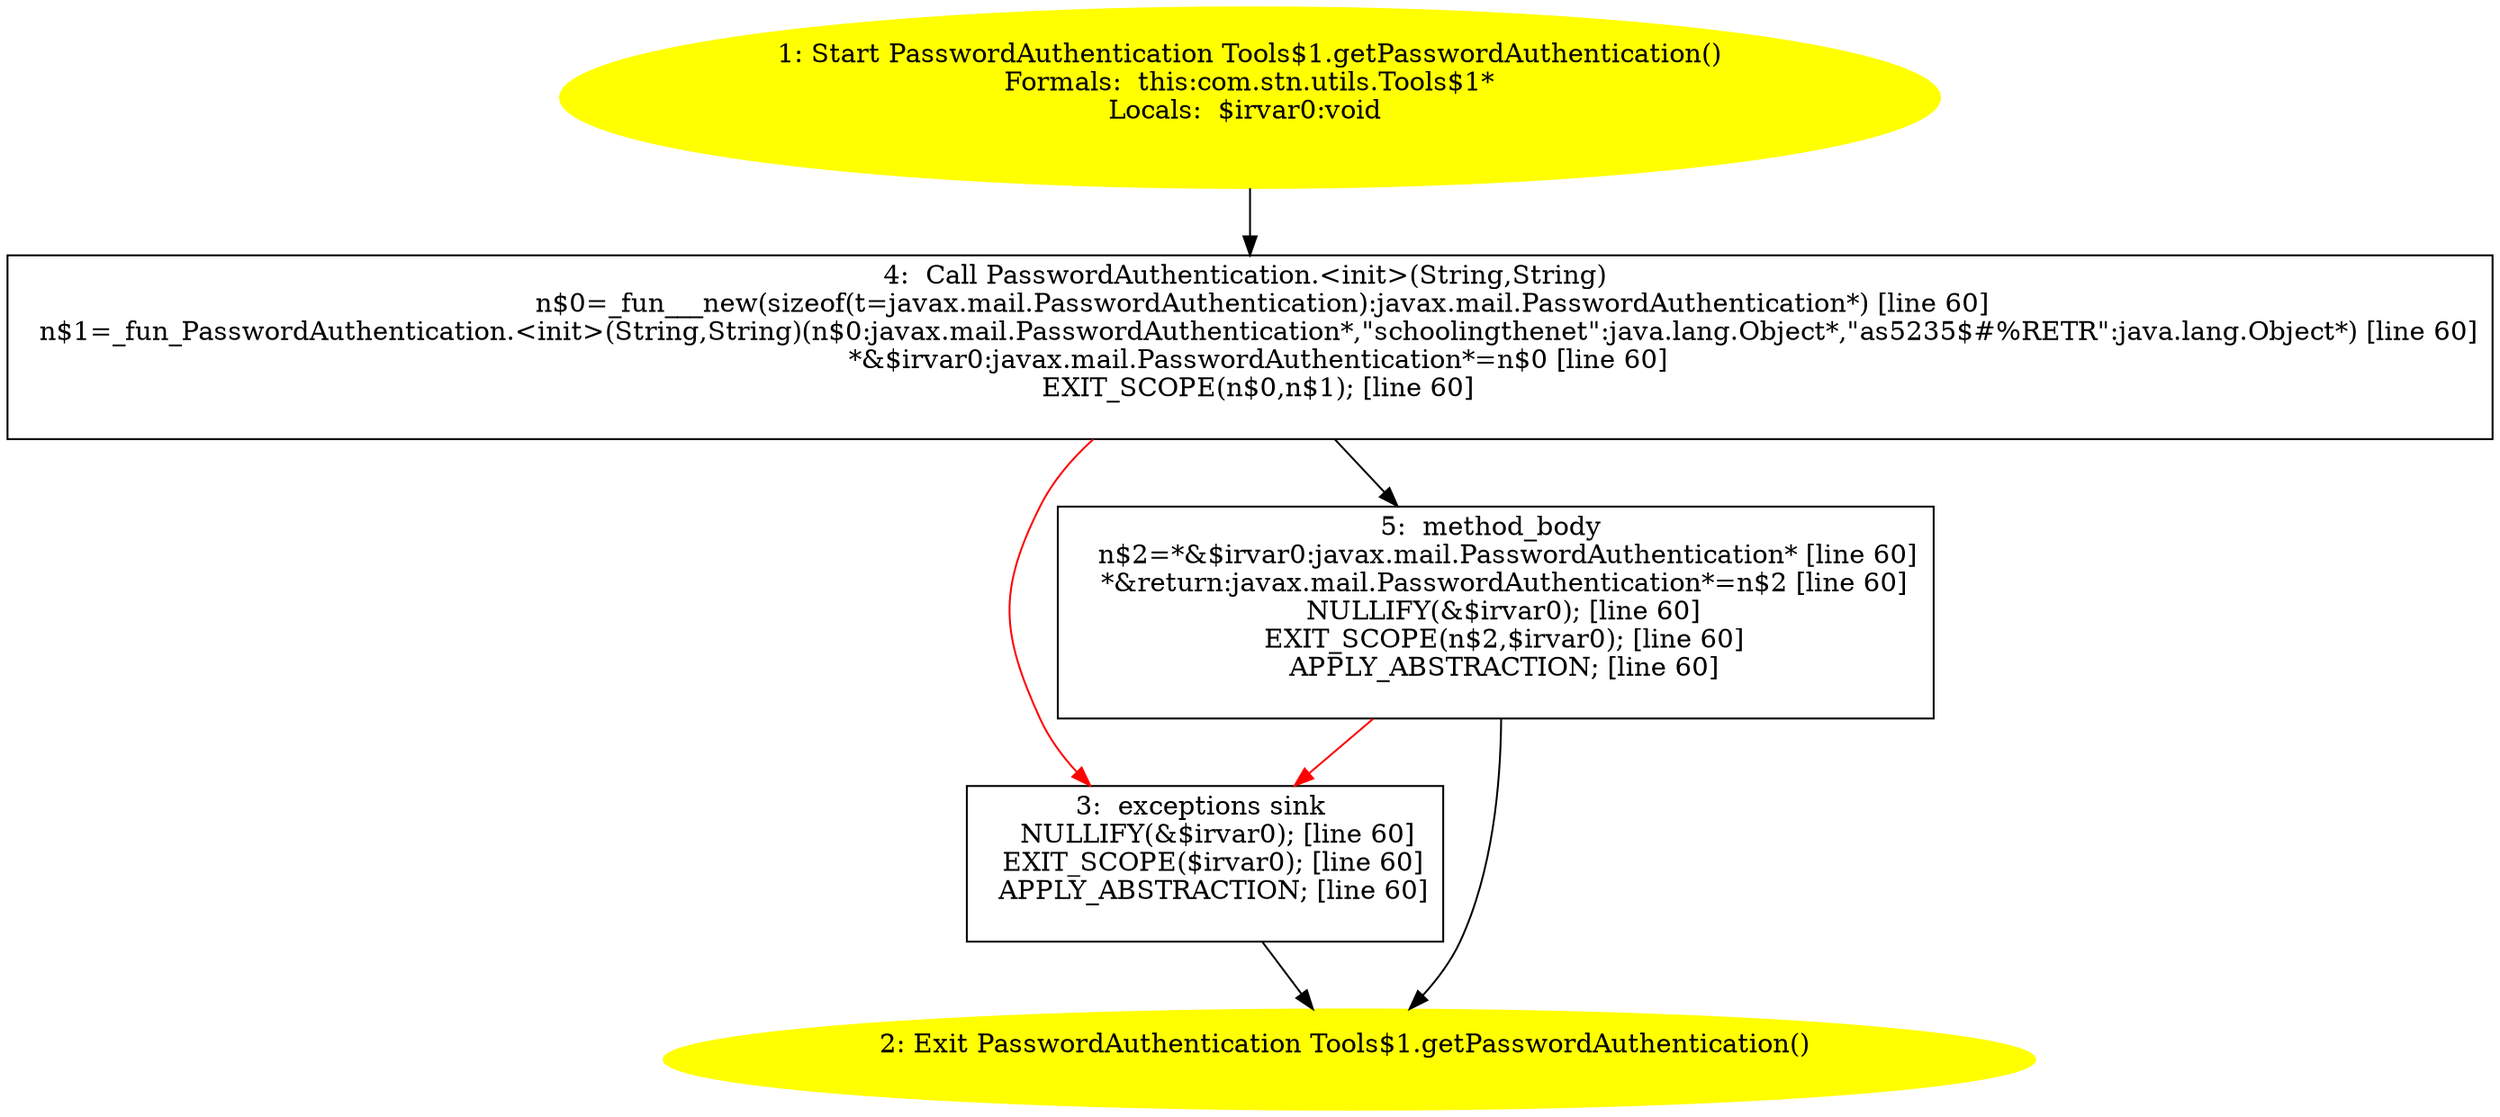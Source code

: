 /* @generated */
digraph cfg {
"com.stn.utils.Tools$1.getPasswordAuthentication():javax.mail.PasswordAuthentication.eda826ce426a384df9480c11f9e2ce99_1" [label="1: Start PasswordAuthentication Tools$1.getPasswordAuthentication()\nFormals:  this:com.stn.utils.Tools$1*\nLocals:  $irvar0:void \n  " color=yellow style=filled]
	

	 "com.stn.utils.Tools$1.getPasswordAuthentication():javax.mail.PasswordAuthentication.eda826ce426a384df9480c11f9e2ce99_1" -> "com.stn.utils.Tools$1.getPasswordAuthentication():javax.mail.PasswordAuthentication.eda826ce426a384df9480c11f9e2ce99_4" ;
"com.stn.utils.Tools$1.getPasswordAuthentication():javax.mail.PasswordAuthentication.eda826ce426a384df9480c11f9e2ce99_2" [label="2: Exit PasswordAuthentication Tools$1.getPasswordAuthentication() \n  " color=yellow style=filled]
	

"com.stn.utils.Tools$1.getPasswordAuthentication():javax.mail.PasswordAuthentication.eda826ce426a384df9480c11f9e2ce99_3" [label="3:  exceptions sink \n   NULLIFY(&$irvar0); [line 60]\n  EXIT_SCOPE($irvar0); [line 60]\n  APPLY_ABSTRACTION; [line 60]\n " shape="box"]
	

	 "com.stn.utils.Tools$1.getPasswordAuthentication():javax.mail.PasswordAuthentication.eda826ce426a384df9480c11f9e2ce99_3" -> "com.stn.utils.Tools$1.getPasswordAuthentication():javax.mail.PasswordAuthentication.eda826ce426a384df9480c11f9e2ce99_2" ;
"com.stn.utils.Tools$1.getPasswordAuthentication():javax.mail.PasswordAuthentication.eda826ce426a384df9480c11f9e2ce99_4" [label="4:  Call PasswordAuthentication.<init>(String,String) \n   n$0=_fun___new(sizeof(t=javax.mail.PasswordAuthentication):javax.mail.PasswordAuthentication*) [line 60]\n  n$1=_fun_PasswordAuthentication.<init>(String,String)(n$0:javax.mail.PasswordAuthentication*,\"schoolingthenet\":java.lang.Object*,\"as5235$#%RETR\":java.lang.Object*) [line 60]\n  *&$irvar0:javax.mail.PasswordAuthentication*=n$0 [line 60]\n  EXIT_SCOPE(n$0,n$1); [line 60]\n " shape="box"]
	

	 "com.stn.utils.Tools$1.getPasswordAuthentication():javax.mail.PasswordAuthentication.eda826ce426a384df9480c11f9e2ce99_4" -> "com.stn.utils.Tools$1.getPasswordAuthentication():javax.mail.PasswordAuthentication.eda826ce426a384df9480c11f9e2ce99_5" ;
	 "com.stn.utils.Tools$1.getPasswordAuthentication():javax.mail.PasswordAuthentication.eda826ce426a384df9480c11f9e2ce99_4" -> "com.stn.utils.Tools$1.getPasswordAuthentication():javax.mail.PasswordAuthentication.eda826ce426a384df9480c11f9e2ce99_3" [color="red" ];
"com.stn.utils.Tools$1.getPasswordAuthentication():javax.mail.PasswordAuthentication.eda826ce426a384df9480c11f9e2ce99_5" [label="5:  method_body \n   n$2=*&$irvar0:javax.mail.PasswordAuthentication* [line 60]\n  *&return:javax.mail.PasswordAuthentication*=n$2 [line 60]\n  NULLIFY(&$irvar0); [line 60]\n  EXIT_SCOPE(n$2,$irvar0); [line 60]\n  APPLY_ABSTRACTION; [line 60]\n " shape="box"]
	

	 "com.stn.utils.Tools$1.getPasswordAuthentication():javax.mail.PasswordAuthentication.eda826ce426a384df9480c11f9e2ce99_5" -> "com.stn.utils.Tools$1.getPasswordAuthentication():javax.mail.PasswordAuthentication.eda826ce426a384df9480c11f9e2ce99_2" ;
	 "com.stn.utils.Tools$1.getPasswordAuthentication():javax.mail.PasswordAuthentication.eda826ce426a384df9480c11f9e2ce99_5" -> "com.stn.utils.Tools$1.getPasswordAuthentication():javax.mail.PasswordAuthentication.eda826ce426a384df9480c11f9e2ce99_3" [color="red" ];
}

